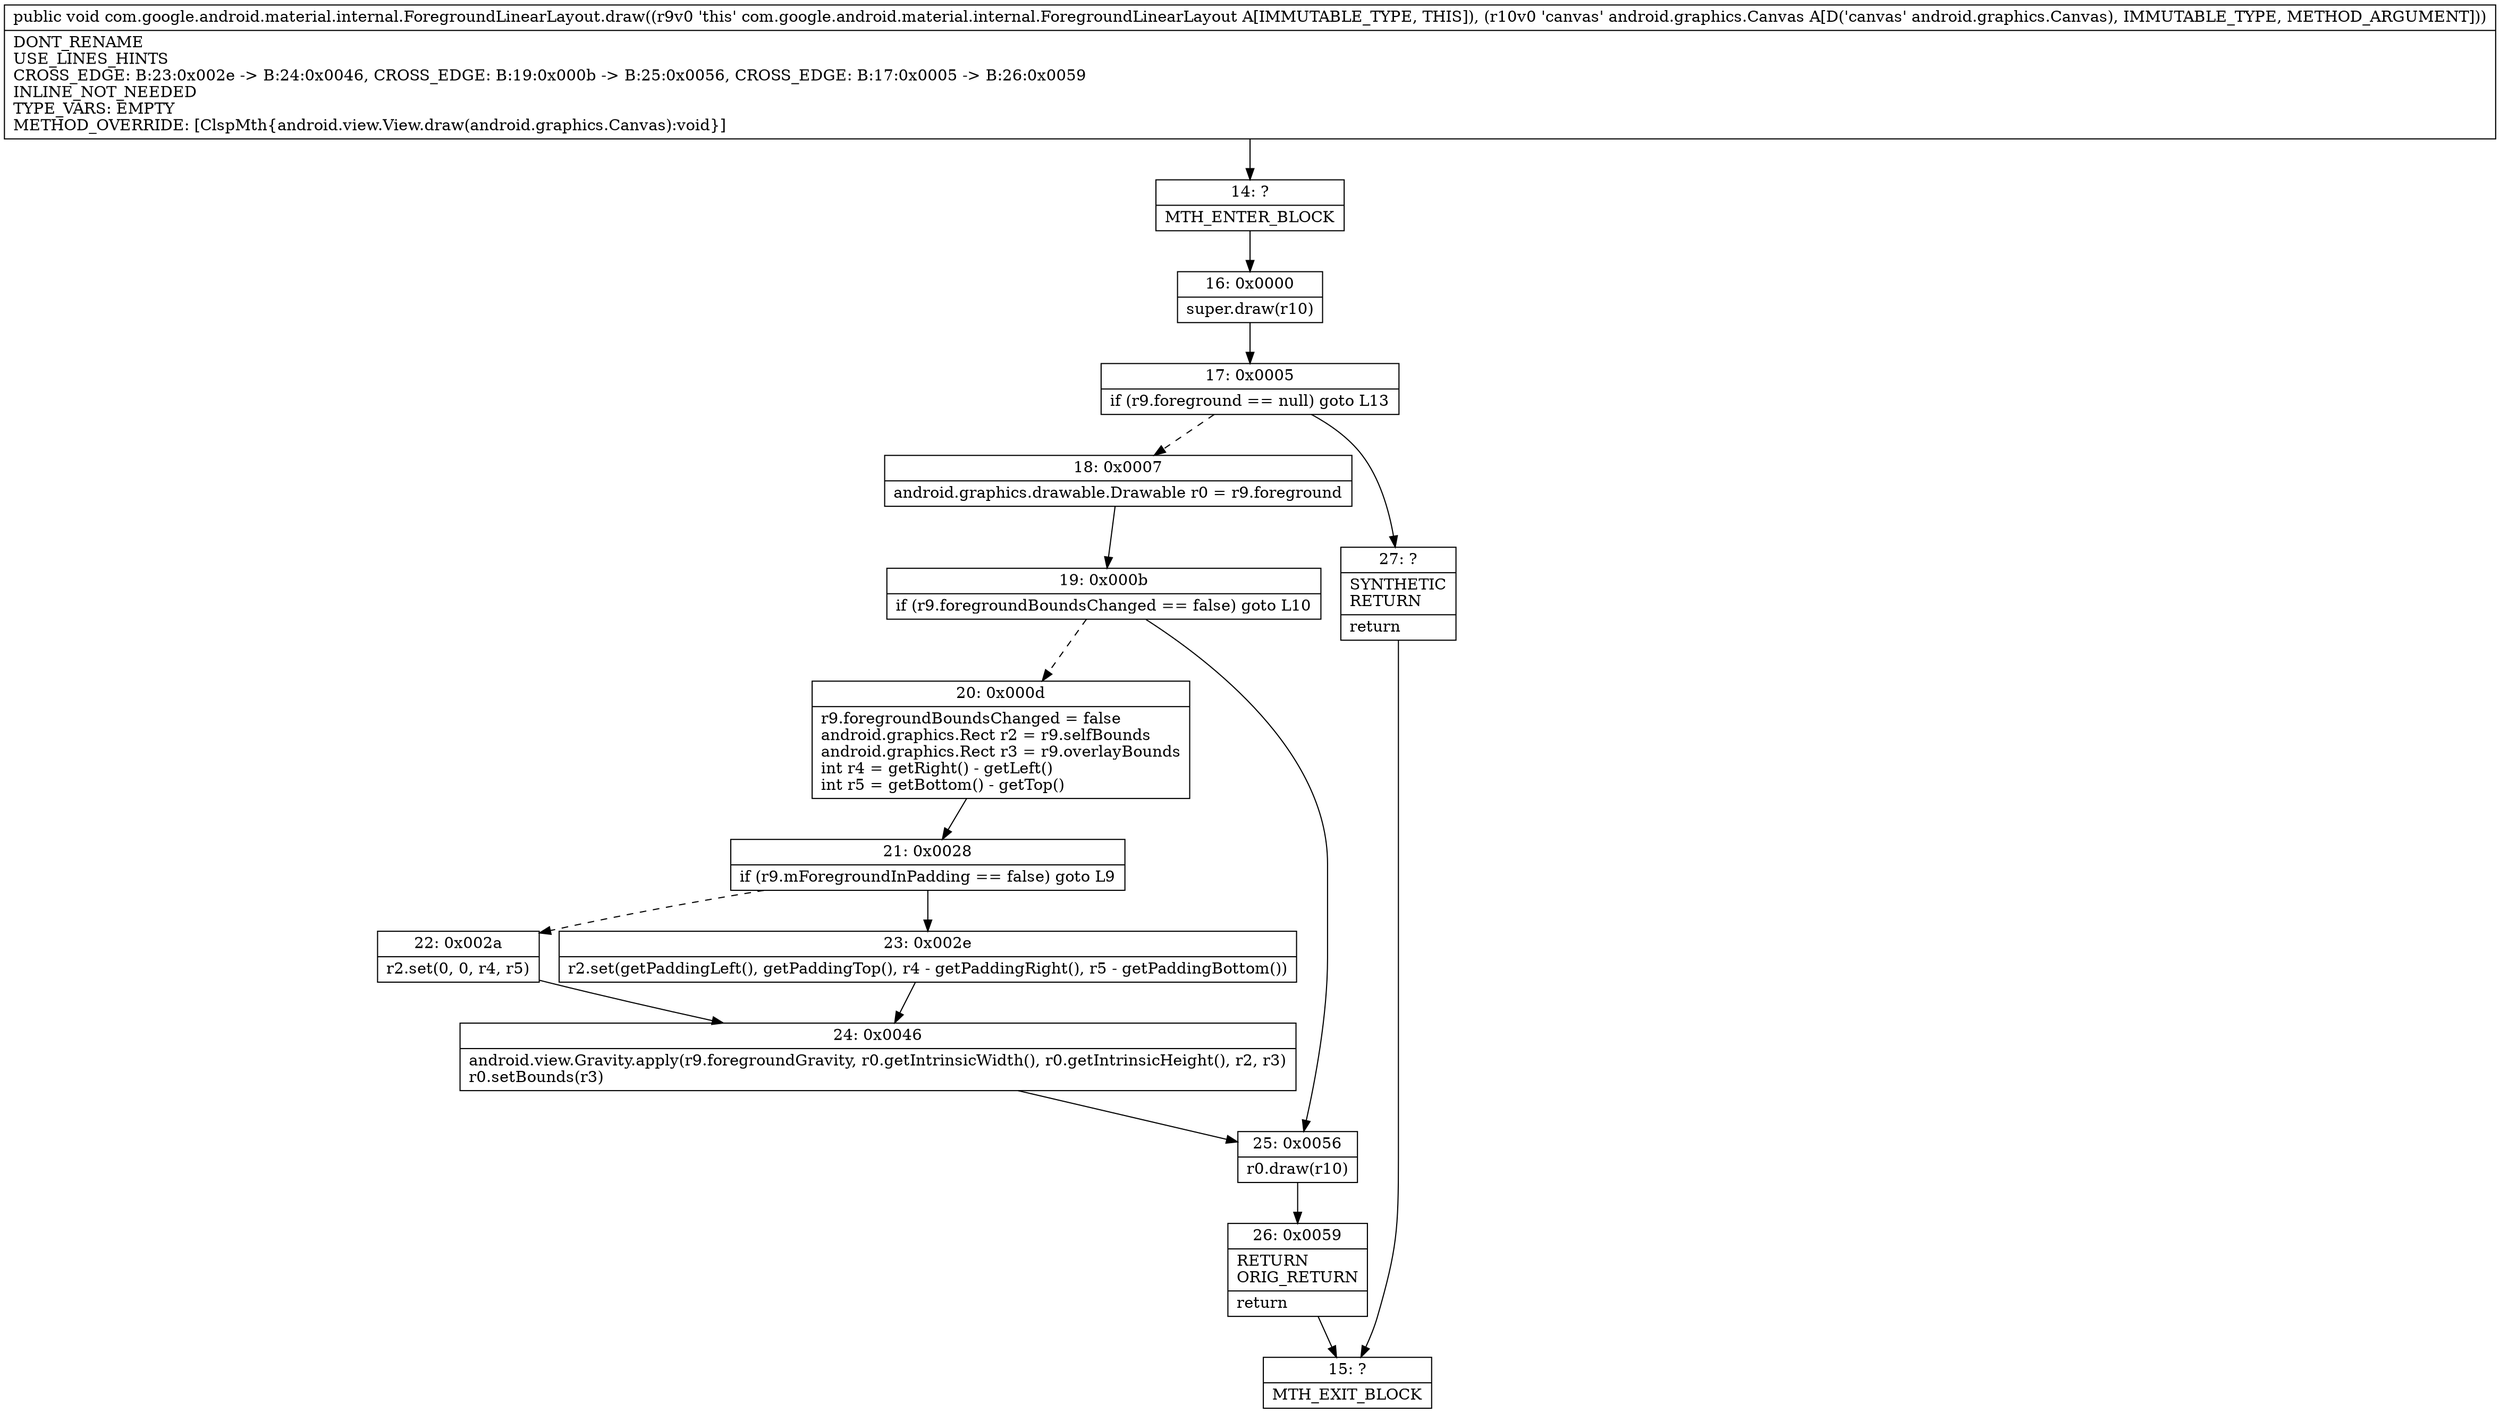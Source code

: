 digraph "CFG forcom.google.android.material.internal.ForegroundLinearLayout.draw(Landroid\/graphics\/Canvas;)V" {
Node_14 [shape=record,label="{14\:\ ?|MTH_ENTER_BLOCK\l}"];
Node_16 [shape=record,label="{16\:\ 0x0000|super.draw(r10)\l}"];
Node_17 [shape=record,label="{17\:\ 0x0005|if (r9.foreground == null) goto L13\l}"];
Node_18 [shape=record,label="{18\:\ 0x0007|android.graphics.drawable.Drawable r0 = r9.foreground\l}"];
Node_19 [shape=record,label="{19\:\ 0x000b|if (r9.foregroundBoundsChanged == false) goto L10\l}"];
Node_20 [shape=record,label="{20\:\ 0x000d|r9.foregroundBoundsChanged = false\landroid.graphics.Rect r2 = r9.selfBounds\landroid.graphics.Rect r3 = r9.overlayBounds\lint r4 = getRight() \- getLeft()\lint r5 = getBottom() \- getTop()\l}"];
Node_21 [shape=record,label="{21\:\ 0x0028|if (r9.mForegroundInPadding == false) goto L9\l}"];
Node_22 [shape=record,label="{22\:\ 0x002a|r2.set(0, 0, r4, r5)\l}"];
Node_24 [shape=record,label="{24\:\ 0x0046|android.view.Gravity.apply(r9.foregroundGravity, r0.getIntrinsicWidth(), r0.getIntrinsicHeight(), r2, r3)\lr0.setBounds(r3)\l}"];
Node_23 [shape=record,label="{23\:\ 0x002e|r2.set(getPaddingLeft(), getPaddingTop(), r4 \- getPaddingRight(), r5 \- getPaddingBottom())\l}"];
Node_25 [shape=record,label="{25\:\ 0x0056|r0.draw(r10)\l}"];
Node_26 [shape=record,label="{26\:\ 0x0059|RETURN\lORIG_RETURN\l|return\l}"];
Node_15 [shape=record,label="{15\:\ ?|MTH_EXIT_BLOCK\l}"];
Node_27 [shape=record,label="{27\:\ ?|SYNTHETIC\lRETURN\l|return\l}"];
MethodNode[shape=record,label="{public void com.google.android.material.internal.ForegroundLinearLayout.draw((r9v0 'this' com.google.android.material.internal.ForegroundLinearLayout A[IMMUTABLE_TYPE, THIS]), (r10v0 'canvas' android.graphics.Canvas A[D('canvas' android.graphics.Canvas), IMMUTABLE_TYPE, METHOD_ARGUMENT]))  | DONT_RENAME\lUSE_LINES_HINTS\lCROSS_EDGE: B:23:0x002e \-\> B:24:0x0046, CROSS_EDGE: B:19:0x000b \-\> B:25:0x0056, CROSS_EDGE: B:17:0x0005 \-\> B:26:0x0059\lINLINE_NOT_NEEDED\lTYPE_VARS: EMPTY\lMETHOD_OVERRIDE: [ClspMth\{android.view.View.draw(android.graphics.Canvas):void\}]\l}"];
MethodNode -> Node_14;Node_14 -> Node_16;
Node_16 -> Node_17;
Node_17 -> Node_18[style=dashed];
Node_17 -> Node_27;
Node_18 -> Node_19;
Node_19 -> Node_20[style=dashed];
Node_19 -> Node_25;
Node_20 -> Node_21;
Node_21 -> Node_22[style=dashed];
Node_21 -> Node_23;
Node_22 -> Node_24;
Node_24 -> Node_25;
Node_23 -> Node_24;
Node_25 -> Node_26;
Node_26 -> Node_15;
Node_27 -> Node_15;
}

